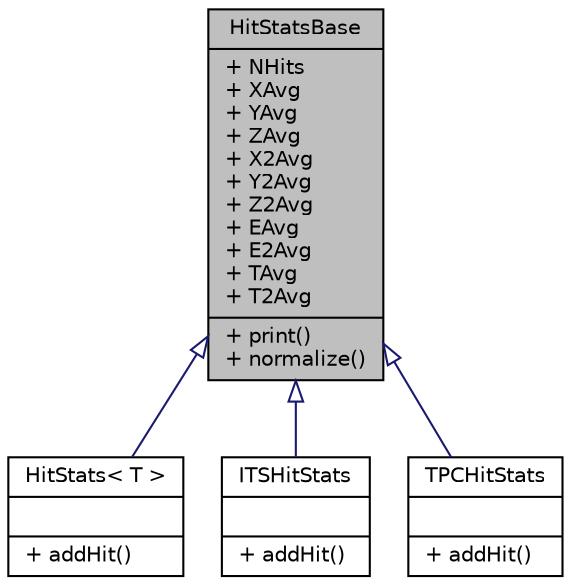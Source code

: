 digraph "HitStatsBase"
{
 // INTERACTIVE_SVG=YES
  bgcolor="transparent";
  edge [fontname="Helvetica",fontsize="10",labelfontname="Helvetica",labelfontsize="10"];
  node [fontname="Helvetica",fontsize="10",shape=record];
  Node1 [label="{HitStatsBase\n|+ NHits\l+ XAvg\l+ YAvg\l+ ZAvg\l+ X2Avg\l+ Y2Avg\l+ Z2Avg\l+ EAvg\l+ E2Avg\l+ TAvg\l+ T2Avg\l|+ print()\l+ normalize()\l}",height=0.2,width=0.4,color="black", fillcolor="grey75", style="filled" fontcolor="black"];
  Node1 -> Node2 [dir="back",color="midnightblue",fontsize="10",style="solid",arrowtail="onormal",fontname="Helvetica"];
  Node2 [label="{HitStats\< T \>\n||+ addHit()\l}",height=0.2,width=0.4,color="black",URL="$de/d30/structHitStats.html"];
  Node1 -> Node3 [dir="back",color="midnightblue",fontsize="10",style="solid",arrowtail="onormal",fontname="Helvetica"];
  Node3 [label="{ITSHitStats\n||+ addHit()\l}",height=0.2,width=0.4,color="black",URL="$dc/db4/structITSHitStats.html"];
  Node1 -> Node4 [dir="back",color="midnightblue",fontsize="10",style="solid",arrowtail="onormal",fontname="Helvetica"];
  Node4 [label="{TPCHitStats\n||+ addHit()\l}",height=0.2,width=0.4,color="black",URL="$d1/d88/structTPCHitStats.html"];
}
